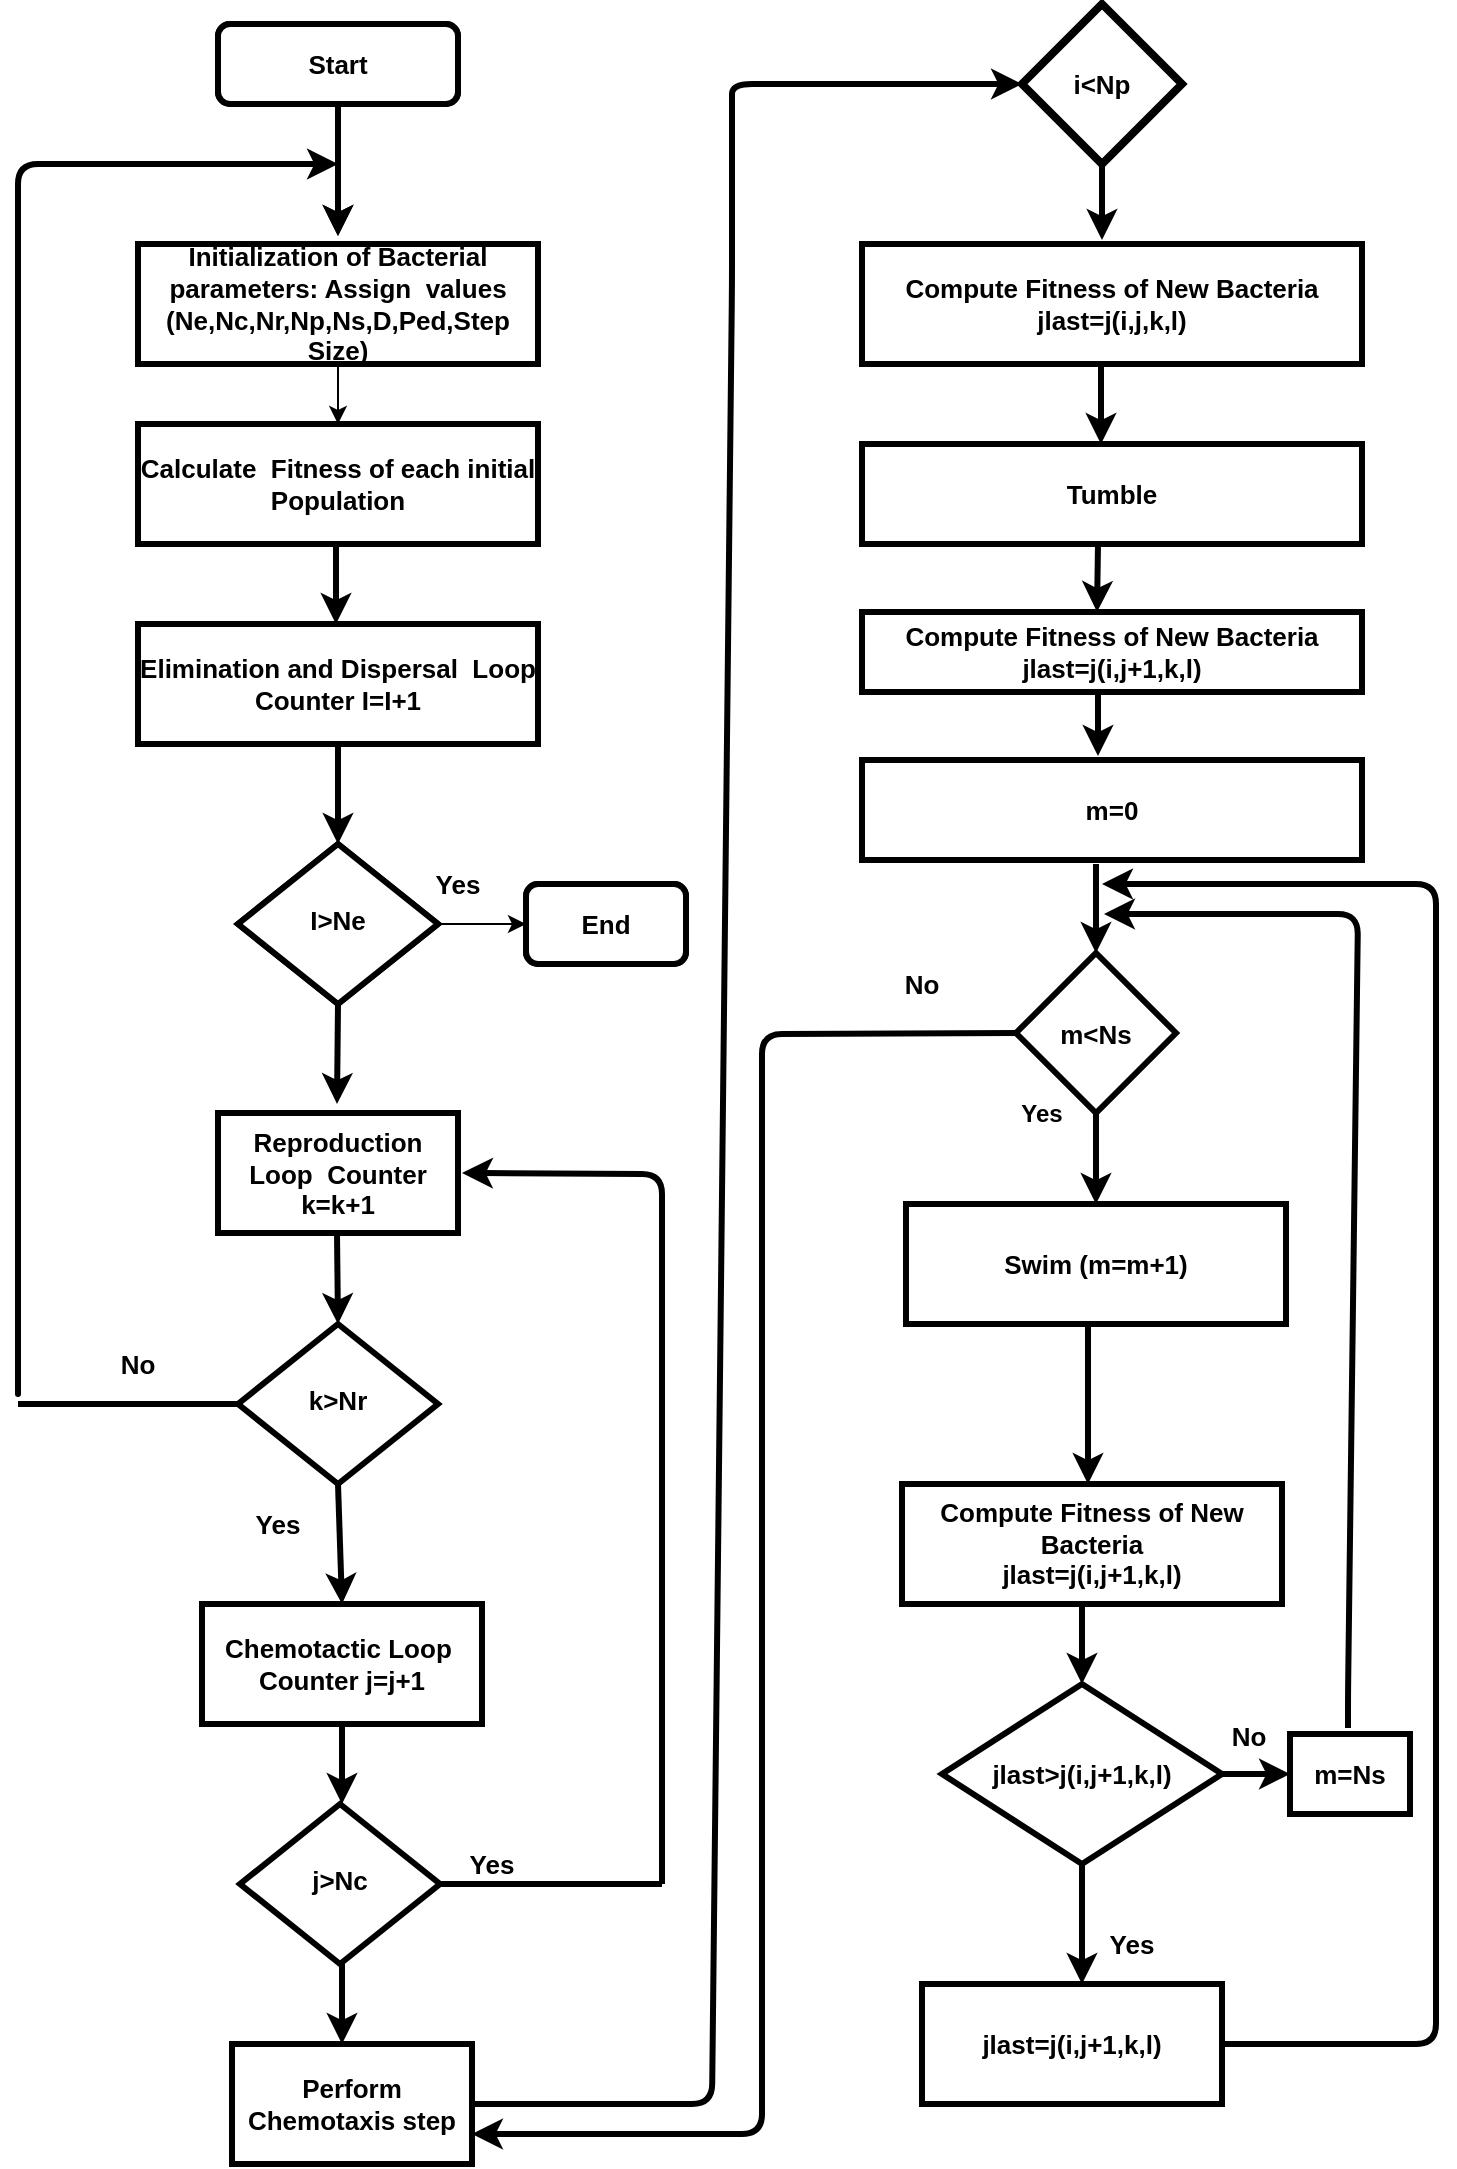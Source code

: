 <mxfile version="13.9.2" type="github"><diagram id="C5RBs43oDa-KdzZeNtuy" name="Page-1"><mxGraphModel dx="1323" dy="617" grid="1" gridSize="10" guides="1" tooltips="1" connect="1" arrows="1" fold="1" page="1" pageScale="1" pageWidth="827" pageHeight="1169" math="0" shadow="0"><root><mxCell id="WIyWlLk6GJQsqaUBKTNV-0"/><mxCell id="WIyWlLk6GJQsqaUBKTNV-1" parent="WIyWlLk6GJQsqaUBKTNV-0"/><mxCell id="tfYyAaMDnJZws7YWlqId-16" value="" style="endArrow=classic;html=1;strokeWidth=3;entryX=0.5;entryY=0;entryDx=0;entryDy=0;exitX=0.5;exitY=1;exitDx=0;exitDy=0;" parent="WIyWlLk6GJQsqaUBKTNV-1" edge="1" target="tfYyAaMDnJZws7YWlqId-9" source="tfYyAaMDnJZws7YWlqId-15"><mxGeometry width="50" height="50" relative="1" as="geometry"><mxPoint x="385" y="760" as="sourcePoint"/><mxPoint x="390" y="820" as="targetPoint"/></mxGeometry></mxCell><mxCell id="tfYyAaMDnJZws7YWlqId-42" value="" style="endArrow=classic;html=1;entryX=1;entryY=0.5;entryDx=0;entryDy=0;strokeWidth=3;" parent="WIyWlLk6GJQsqaUBKTNV-1" edge="1"><mxGeometry width="50" height="50" relative="1" as="geometry"><mxPoint x="550" y="960" as="sourcePoint"/><mxPoint x="450" y="604.5" as="targetPoint"/><Array as="points"><mxPoint x="550" y="605"/></Array></mxGeometry></mxCell><mxCell id="tfYyAaMDnJZws7YWlqId-50" value="&lt;b&gt;&lt;font style=&quot;font-size: 13px&quot;&gt;i&amp;lt;Np&lt;/font&gt;&lt;/b&gt;" style="rhombus;whiteSpace=wrap;html=1;strokeWidth=4;" parent="WIyWlLk6GJQsqaUBKTNV-1" vertex="1"><mxGeometry x="730" y="20" width="80" height="80" as="geometry"/></mxCell><mxCell id="tfYyAaMDnJZws7YWlqId-52" value="&lt;b&gt;&lt;font style=&quot;font-size: 13px&quot;&gt;Tumble&lt;/font&gt;&lt;/b&gt;" style="rounded=0;whiteSpace=wrap;html=1;strokeWidth=3;" parent="WIyWlLk6GJQsqaUBKTNV-1" vertex="1"><mxGeometry x="650" y="240" width="250" height="50" as="geometry"/></mxCell><mxCell id="tfYyAaMDnJZws7YWlqId-53" value="" style="endArrow=classic;html=1;strokeWidth=3;" parent="WIyWlLk6GJQsqaUBKTNV-1" edge="1"><mxGeometry width="50" height="50" relative="1" as="geometry"><mxPoint x="770" y="100" as="sourcePoint"/><mxPoint x="770" y="138" as="targetPoint"/></mxGeometry></mxCell><mxCell id="tfYyAaMDnJZws7YWlqId-54" value="" style="endArrow=classic;html=1;strokeWidth=3;" parent="WIyWlLk6GJQsqaUBKTNV-1" edge="1"><mxGeometry width="50" height="50" relative="1" as="geometry"><mxPoint x="769.5" y="190" as="sourcePoint"/><mxPoint x="769.5" y="240" as="targetPoint"/></mxGeometry></mxCell><mxCell id="tfYyAaMDnJZws7YWlqId-55" value="&lt;font style=&quot;font-size: 13px&quot;&gt;&lt;b&gt;Compute Fitness of New Bacteria&lt;br&gt;jlast=j(i,j,k,l)&lt;/b&gt;&lt;/font&gt;" style="rounded=0;whiteSpace=wrap;html=1;strokeWidth=3;" parent="WIyWlLk6GJQsqaUBKTNV-1" vertex="1"><mxGeometry x="650" y="140" width="250" height="60" as="geometry"/></mxCell><mxCell id="tfYyAaMDnJZws7YWlqId-56" value="&lt;b style=&quot;font-size: 13px&quot;&gt;Compute Fitness of New Bacteria&lt;br&gt;jlast=j(i,j+1,k,l)&lt;/b&gt;" style="rounded=0;whiteSpace=wrap;html=1;strokeWidth=3;" parent="WIyWlLk6GJQsqaUBKTNV-1" vertex="1"><mxGeometry x="670" y="760" width="190" height="60" as="geometry"/></mxCell><mxCell id="tfYyAaMDnJZws7YWlqId-99" value="" style="edgeStyle=orthogonalEdgeStyle;rounded=0;orthogonalLoop=1;jettySize=auto;html=1;strokeWidth=3;" parent="WIyWlLk6GJQsqaUBKTNV-1" edge="1"><mxGeometry relative="1" as="geometry"><mxPoint x="765" y="680" as="sourcePoint"/><mxPoint x="763" y="760" as="targetPoint"/><Array as="points"><mxPoint x="763" y="680"/></Array></mxGeometry></mxCell><mxCell id="tfYyAaMDnJZws7YWlqId-60" value="&lt;b&gt;&lt;font style=&quot;font-size: 13px&quot;&gt;Swim (m=m+1)&lt;/font&gt;&lt;/b&gt;" style="rounded=0;whiteSpace=wrap;html=1;strokeWidth=3;" parent="WIyWlLk6GJQsqaUBKTNV-1" vertex="1"><mxGeometry x="672" y="620" width="190" height="60" as="geometry"/></mxCell><mxCell id="tfYyAaMDnJZws7YWlqId-64" value="No" style="text;html=1;strokeColor=none;fillColor=none;align=center;verticalAlign=middle;whiteSpace=wrap;rounded=0;" parent="WIyWlLk6GJQsqaUBKTNV-1" vertex="1"><mxGeometry x="810" y="430" width="40" height="20" as="geometry"/></mxCell><mxCell id="tfYyAaMDnJZws7YWlqId-65" value="" style="endArrow=classic;html=1;entryX=0.5;entryY=0;entryDx=0;entryDy=0;strokeWidth=3;" parent="WIyWlLk6GJQsqaUBKTNV-1" target="tfYyAaMDnJZws7YWlqId-60" edge="1"><mxGeometry width="50" height="50" relative="1" as="geometry"><mxPoint x="767" y="575" as="sourcePoint"/><mxPoint x="640" y="420" as="targetPoint"/></mxGeometry></mxCell><mxCell id="tfYyAaMDnJZws7YWlqId-67" value="&lt;b&gt;Yes&lt;/b&gt;" style="text;html=1;strokeColor=none;fillColor=none;align=center;verticalAlign=middle;whiteSpace=wrap;rounded=0;" parent="WIyWlLk6GJQsqaUBKTNV-1" vertex="1"><mxGeometry x="720" y="565" width="40" height="20" as="geometry"/></mxCell><mxCell id="tfYyAaMDnJZws7YWlqId-68" value="&lt;b&gt;&lt;font style=&quot;font-size: 13px&quot;&gt;m&amp;lt;Ns&lt;/font&gt;&lt;/b&gt;" style="rhombus;whiteSpace=wrap;html=1;strokeWidth=3;" parent="WIyWlLk6GJQsqaUBKTNV-1" vertex="1"><mxGeometry x="727" y="494.5" width="80" height="80" as="geometry"/></mxCell><mxCell id="tfYyAaMDnJZws7YWlqId-69" value="" style="endArrow=classic;html=1;entryX=0.5;entryY=0;entryDx=0;entryDy=0;strokeWidth=3;" parent="WIyWlLk6GJQsqaUBKTNV-1" target="tfYyAaMDnJZws7YWlqId-68" edge="1"><mxGeometry width="50" height="50" relative="1" as="geometry"><mxPoint x="767" y="450" as="sourcePoint"/><mxPoint x="770" y="565" as="targetPoint"/></mxGeometry></mxCell><mxCell id="tfYyAaMDnJZws7YWlqId-72" value="&lt;span&gt;&lt;b&gt;&lt;font style=&quot;font-size: 13px&quot;&gt;jlast&amp;gt;j(i,j+1,k,l)&lt;/font&gt;&lt;/b&gt;&lt;/span&gt;" style="rhombus;whiteSpace=wrap;html=1;strokeWidth=3;" parent="WIyWlLk6GJQsqaUBKTNV-1" vertex="1"><mxGeometry x="690" y="860" width="140" height="90" as="geometry"/></mxCell><mxCell id="tfYyAaMDnJZws7YWlqId-75" value="" style="endArrow=classic;html=1;strokeWidth=3;" parent="WIyWlLk6GJQsqaUBKTNV-1" edge="1"><mxGeometry width="50" height="50" relative="1" as="geometry"><mxPoint x="760" y="820" as="sourcePoint"/><mxPoint x="760" y="860" as="targetPoint"/></mxGeometry></mxCell><mxCell id="tfYyAaMDnJZws7YWlqId-78" value="&lt;b&gt;&lt;font style=&quot;font-size: 13px&quot;&gt;m=Ns&lt;/font&gt;&lt;/b&gt;" style="rounded=0;whiteSpace=wrap;html=1;strokeWidth=3;" parent="WIyWlLk6GJQsqaUBKTNV-1" vertex="1"><mxGeometry x="864" y="885" width="60" height="40" as="geometry"/></mxCell><mxCell id="tfYyAaMDnJZws7YWlqId-81" value="&lt;span&gt;&lt;font style=&quot;font-size: 13px&quot;&gt;&lt;b&gt;jlast=j(i,j+1,k,l)&lt;/b&gt;&lt;/font&gt;&lt;/span&gt;" style="rounded=0;whiteSpace=wrap;html=1;strokeWidth=3;" parent="WIyWlLk6GJQsqaUBKTNV-1" vertex="1"><mxGeometry x="680" y="1010" width="150" height="60" as="geometry"/></mxCell><mxCell id="tfYyAaMDnJZws7YWlqId-83" value="" style="endArrow=classic;html=1;strokeWidth=3;" parent="WIyWlLk6GJQsqaUBKTNV-1" edge="1"><mxGeometry width="50" height="50" relative="1" as="geometry"><mxPoint x="830" y="1040" as="sourcePoint"/><mxPoint x="770" y="460" as="targetPoint"/><Array as="points"><mxPoint x="937" y="1040"/><mxPoint x="937" y="460"/><mxPoint x="877" y="460"/><mxPoint x="807" y="460"/><mxPoint x="850" y="460"/><mxPoint x="780" y="460"/></Array></mxGeometry></mxCell><mxCell id="tfYyAaMDnJZws7YWlqId-84" value="" style="endArrow=classic;html=1;strokeWidth=3;" parent="WIyWlLk6GJQsqaUBKTNV-1" edge="1"><mxGeometry width="50" height="50" relative="1" as="geometry"><mxPoint x="893" y="882" as="sourcePoint"/><mxPoint x="771" y="475" as="targetPoint"/><Array as="points"><mxPoint x="893" y="865"/><mxPoint x="898" y="475"/></Array></mxGeometry></mxCell><mxCell id="tfYyAaMDnJZws7YWlqId-89" value="&lt;b style=&quot;font-size: 13px&quot;&gt;Compute Fitness of New Bacteria&lt;br&gt;jlast=j(i,j+1,k,l)&lt;/b&gt;" style="rounded=0;whiteSpace=wrap;html=1;strokeWidth=3;" parent="WIyWlLk6GJQsqaUBKTNV-1" vertex="1"><mxGeometry x="650" y="324" width="250" height="40" as="geometry"/></mxCell><mxCell id="tfYyAaMDnJZws7YWlqId-93" value="&lt;b&gt;&lt;font style=&quot;font-size: 13px&quot;&gt;m=0&lt;/font&gt;&lt;/b&gt;" style="rounded=0;whiteSpace=wrap;html=1;strokeWidth=3;" parent="WIyWlLk6GJQsqaUBKTNV-1" vertex="1"><mxGeometry x="650" y="398" width="250" height="50" as="geometry"/></mxCell><mxCell id="tfYyAaMDnJZws7YWlqId-97" value="" style="endArrow=classic;html=1;exitX=1;exitY=0.5;exitDx=0;exitDy=0;strokeWidth=3;" parent="WIyWlLk6GJQsqaUBKTNV-1" edge="1"><mxGeometry width="50" height="50" relative="1" as="geometry"><mxPoint x="395" y="1070" as="sourcePoint"/><mxPoint x="730" y="60" as="targetPoint"/><Array as="points"><mxPoint x="575" y="1070"/><mxPoint x="585" y="160"/><mxPoint x="585" y="80"/><mxPoint x="585" y="60"/></Array></mxGeometry></mxCell><mxCell id="tfYyAaMDnJZws7YWlqId-98" value="" style="endArrow=classic;html=1;strokeWidth=3;" parent="WIyWlLk6GJQsqaUBKTNV-1" edge="1"><mxGeometry width="50" height="50" relative="1" as="geometry"><mxPoint x="768" y="290" as="sourcePoint"/><mxPoint x="767.5" y="324" as="targetPoint"/></mxGeometry></mxCell><mxCell id="tfYyAaMDnJZws7YWlqId-101" value="" style="endArrow=classic;html=1;strokeWidth=3;" parent="WIyWlLk6GJQsqaUBKTNV-1" edge="1"><mxGeometry width="50" height="50" relative="1" as="geometry"><mxPoint x="760" y="950" as="sourcePoint"/><mxPoint x="760" y="1010" as="targetPoint"/><Array as="points"/></mxGeometry></mxCell><mxCell id="tfYyAaMDnJZws7YWlqId-82" value="&lt;b&gt;&lt;font style=&quot;font-size: 13px&quot;&gt;No&lt;/font&gt;&lt;/b&gt;" style="text;html=1;strokeColor=none;fillColor=none;align=center;verticalAlign=middle;whiteSpace=wrap;rounded=0;" parent="WIyWlLk6GJQsqaUBKTNV-1" vertex="1"><mxGeometry x="820" y="876" width="47" height="20" as="geometry"/></mxCell><mxCell id="tfYyAaMDnJZws7YWlqId-103" value="" style="endArrow=classic;html=1;strokeWidth=3;" parent="WIyWlLk6GJQsqaUBKTNV-1" edge="1"><mxGeometry width="50" height="50" relative="1" as="geometry"><mxPoint x="830" y="905" as="sourcePoint"/><mxPoint x="864" y="905" as="targetPoint"/><Array as="points"/></mxGeometry></mxCell><mxCell id="tfYyAaMDnJZws7YWlqId-104" value="" style="endArrow=classic;html=1;strokeWidth=3;" parent="WIyWlLk6GJQsqaUBKTNV-1" edge="1"><mxGeometry width="50" height="50" relative="1" as="geometry"><mxPoint x="768" y="365" as="sourcePoint"/><mxPoint x="768" y="396" as="targetPoint"/><Array as="points"><mxPoint x="768" y="396"/></Array></mxGeometry></mxCell><mxCell id="tfYyAaMDnJZws7YWlqId-105" value="&lt;font style=&quot;font-size: 13px&quot;&gt;&lt;b&gt;Yes&lt;/b&gt;&lt;/font&gt;" style="text;html=1;strokeColor=none;fillColor=none;align=center;verticalAlign=middle;whiteSpace=wrap;rounded=0;" parent="WIyWlLk6GJQsqaUBKTNV-1" vertex="1"><mxGeometry x="765" y="980" width="40" height="20" as="geometry"/></mxCell><mxCell id="tfYyAaMDnJZws7YWlqId-106" value="" style="endArrow=classic;html=1;exitX=0;exitY=0.5;exitDx=0;exitDy=0;entryX=1;entryY=0.75;entryDx=0;entryDy=0;strokeWidth=3;" parent="WIyWlLk6GJQsqaUBKTNV-1" source="tfYyAaMDnJZws7YWlqId-68" target="tfYyAaMDnJZws7YWlqId-95" edge="1"><mxGeometry width="50" height="50" relative="1" as="geometry"><mxPoint x="670" y="760" as="sourcePoint"/><mxPoint x="720" y="710" as="targetPoint"/><Array as="points"><mxPoint x="600" y="535"/><mxPoint x="600" y="1085"/></Array></mxGeometry></mxCell><mxCell id="tfYyAaMDnJZws7YWlqId-107" value="&lt;b&gt;&lt;font style=&quot;font-size: 13px&quot;&gt;No&lt;/font&gt;&lt;/b&gt;" style="text;html=1;strokeColor=none;fillColor=none;align=center;verticalAlign=middle;whiteSpace=wrap;rounded=0;" parent="WIyWlLk6GJQsqaUBKTNV-1" vertex="1"><mxGeometry x="660" y="500" width="40" height="20" as="geometry"/></mxCell><mxCell id="y1z4_m4fHBBZxMNMTQE3-39" value="" style="group" vertex="1" connectable="0" parent="WIyWlLk6GJQsqaUBKTNV-1"><mxGeometry x="228" y="30" width="334" height="760" as="geometry"/></mxCell><mxCell id="WIyWlLk6GJQsqaUBKTNV-3" value="&lt;font style=&quot;font-size: 13px&quot;&gt;&lt;b&gt;Start&lt;/b&gt;&lt;/font&gt;" style="rounded=1;whiteSpace=wrap;html=1;fontSize=12;glass=0;strokeWidth=3;shadow=0;" parent="y1z4_m4fHBBZxMNMTQE3-39" vertex="1"><mxGeometry x="100" width="120" height="40" as="geometry"/></mxCell><mxCell id="WIyWlLk6GJQsqaUBKTNV-10" value="&lt;font style=&quot;font-size: 13px&quot;&gt;&lt;b&gt;I&amp;gt;Ne&lt;/b&gt;&lt;/font&gt;" style="rhombus;whiteSpace=wrap;html=1;shadow=0;fontFamily=Helvetica;fontSize=12;align=center;strokeWidth=3;spacing=6;spacingTop=-4;" parent="y1z4_m4fHBBZxMNMTQE3-39" vertex="1"><mxGeometry x="110" y="410" width="100" height="80" as="geometry"/></mxCell><mxCell id="WIyWlLk6GJQsqaUBKTNV-12" value="&lt;font style=&quot;font-size: 13px&quot;&gt;&lt;b&gt;End&lt;/b&gt;&lt;/font&gt;" style="rounded=1;whiteSpace=wrap;html=1;fontSize=12;glass=0;strokeWidth=3;shadow=0;" parent="y1z4_m4fHBBZxMNMTQE3-39" vertex="1"><mxGeometry x="254" y="430" width="80" height="40" as="geometry"/></mxCell><mxCell id="tfYyAaMDnJZws7YWlqId-1" value="" style="endArrow=classic;html=1;entryX=0.5;entryY=0;entryDx=0;entryDy=0;" parent="y1z4_m4fHBBZxMNMTQE3-39" source="tfYyAaMDnJZws7YWlqId-3" edge="1"><mxGeometry width="50" height="50" relative="1" as="geometry"><mxPoint x="270" y="240" as="sourcePoint"/><mxPoint x="100" y="150" as="targetPoint"/></mxGeometry></mxCell><mxCell id="tfYyAaMDnJZws7YWlqId-2" value="&lt;b&gt;&lt;font style=&quot;font-size: 13px&quot;&gt;Calculate&amp;nbsp; Fitness of each initial Population&lt;/font&gt;&lt;/b&gt;" style="rounded=0;whiteSpace=wrap;html=1;strokeWidth=3;" parent="y1z4_m4fHBBZxMNMTQE3-39" vertex="1"><mxGeometry x="60" y="200" width="200" height="60" as="geometry"/></mxCell><mxCell id="tfYyAaMDnJZws7YWlqId-4" value="" style="edgeStyle=orthogonalEdgeStyle;rounded=0;orthogonalLoop=1;jettySize=auto;html=1;" parent="y1z4_m4fHBBZxMNMTQE3-39" edge="1"><mxGeometry relative="1" as="geometry"><mxPoint x="210" y="160" as="sourcePoint"/><mxPoint x="160" y="200" as="targetPoint"/><Array as="points"><mxPoint x="210" y="165"/><mxPoint x="160" y="165"/><mxPoint x="160" y="200"/></Array></mxGeometry></mxCell><mxCell id="tfYyAaMDnJZws7YWlqId-3" value="&lt;font style=&quot;font-size: 13px&quot;&gt;&lt;b&gt;Initialization of Bacterial parameters: Assign&amp;nbsp; values (Ne,Nc,Nr,Np,Ns,D,Ped,Step Size)&lt;/b&gt;&lt;/font&gt;" style="rounded=0;whiteSpace=wrap;html=1;strokeWidth=3;" parent="y1z4_m4fHBBZxMNMTQE3-39" vertex="1"><mxGeometry x="60" y="110" width="200" height="60" as="geometry"/></mxCell><mxCell id="tfYyAaMDnJZws7YWlqId-6" value="" style="endArrow=classic;html=1;strokeWidth=3;" parent="y1z4_m4fHBBZxMNMTQE3-39" edge="1"><mxGeometry width="50" height="50" relative="1" as="geometry"><mxPoint x="159" y="260" as="sourcePoint"/><mxPoint x="159" y="300" as="targetPoint"/><Array as="points"><mxPoint x="159" y="280"/></Array></mxGeometry></mxCell><mxCell id="tfYyAaMDnJZws7YWlqId-7" value="&lt;font style=&quot;font-size: 13px&quot;&gt;&lt;b&gt;Elimination and Dispersal&amp;nbsp; Loop Counter I=I+1&lt;/b&gt;&lt;/font&gt;" style="rounded=0;whiteSpace=wrap;html=1;strokeWidth=3;" parent="y1z4_m4fHBBZxMNMTQE3-39" vertex="1"><mxGeometry x="60" y="300" width="200" height="60" as="geometry"/></mxCell><mxCell id="tfYyAaMDnJZws7YWlqId-8" value="&lt;font style=&quot;font-size: 13px&quot;&gt;&lt;b&gt;Reproduction Loop&amp;nbsp; Counter k=k+1&lt;/b&gt;&lt;/font&gt;" style="rounded=0;whiteSpace=wrap;html=1;strokeWidth=3;" parent="y1z4_m4fHBBZxMNMTQE3-39" vertex="1"><mxGeometry x="100" y="544.5" width="120" height="60" as="geometry"/></mxCell><mxCell id="tfYyAaMDnJZws7YWlqId-10" value="" style="endArrow=classic;html=1;entryX=0.5;entryY=0;entryDx=0;entryDy=0;strokeWidth=3;" parent="y1z4_m4fHBBZxMNMTQE3-39" target="WIyWlLk6GJQsqaUBKTNV-10" edge="1"><mxGeometry width="50" height="50" relative="1" as="geometry"><mxPoint x="160" y="360" as="sourcePoint"/><mxPoint x="210" y="360" as="targetPoint"/><Array as="points"><mxPoint x="160" y="360"/><mxPoint x="160" y="380"/></Array></mxGeometry></mxCell><mxCell id="tfYyAaMDnJZws7YWlqId-12" value="" style="endArrow=classic;html=1;strokeWidth=3;" parent="y1z4_m4fHBBZxMNMTQE3-39" edge="1"><mxGeometry width="50" height="50" relative="1" as="geometry"><mxPoint x="160" y="490" as="sourcePoint"/><mxPoint x="159.5" y="540" as="targetPoint"/></mxGeometry></mxCell><mxCell id="tfYyAaMDnJZws7YWlqId-14" value="" style="endArrow=classic;html=1;strokeWidth=3;" parent="y1z4_m4fHBBZxMNMTQE3-39" edge="1"><mxGeometry width="50" height="50" relative="1" as="geometry"><mxPoint x="159.5" y="604.5" as="sourcePoint"/><mxPoint x="160" y="650" as="targetPoint"/></mxGeometry></mxCell><mxCell id="tfYyAaMDnJZws7YWlqId-15" value="&lt;font style=&quot;font-size: 13px&quot;&gt;&lt;b&gt;k&amp;gt;Nr&lt;/b&gt;&lt;/font&gt;" style="rhombus;whiteSpace=wrap;html=1;shadow=0;fontFamily=Helvetica;fontSize=12;align=center;strokeWidth=3;spacing=6;spacingTop=-4;" parent="y1z4_m4fHBBZxMNMTQE3-39" vertex="1"><mxGeometry x="110" y="650" width="100" height="80" as="geometry"/></mxCell><mxCell id="tfYyAaMDnJZws7YWlqId-19" value="&lt;font style=&quot;font-size: 13px&quot;&gt;&lt;b&gt;Yes&lt;/b&gt;&lt;/font&gt;" style="text;html=1;strokeColor=none;fillColor=none;align=center;verticalAlign=middle;whiteSpace=wrap;rounded=0;" parent="y1z4_m4fHBBZxMNMTQE3-39" vertex="1"><mxGeometry x="110" y="740" width="40" height="20" as="geometry"/></mxCell><mxCell id="tfYyAaMDnJZws7YWlqId-23" value="&lt;b&gt;&lt;font style=&quot;font-size: 13px&quot;&gt;No&lt;/font&gt;&lt;/b&gt;" style="text;html=1;strokeColor=none;fillColor=none;align=center;verticalAlign=middle;whiteSpace=wrap;rounded=0;" parent="y1z4_m4fHBBZxMNMTQE3-39" vertex="1"><mxGeometry x="40" y="660" width="40" height="20" as="geometry"/></mxCell><mxCell id="tfYyAaMDnJZws7YWlqId-26" value="" style="endArrow=classic;html=1;entryX=0;entryY=0.5;entryDx=0;entryDy=0;exitX=1;exitY=0.5;exitDx=0;exitDy=0;" parent="y1z4_m4fHBBZxMNMTQE3-39" source="WIyWlLk6GJQsqaUBKTNV-10" target="WIyWlLk6GJQsqaUBKTNV-12" edge="1"><mxGeometry width="50" height="50" relative="1" as="geometry"><mxPoint x="190" y="449.5" as="sourcePoint"/><mxPoint x="110" y="449.5" as="targetPoint"/><Array as="points"/></mxGeometry></mxCell><mxCell id="tfYyAaMDnJZws7YWlqId-32" value="" style="endArrow=classic;html=1;strokeWidth=3;" parent="y1z4_m4fHBBZxMNMTQE3-39" edge="1"><mxGeometry width="50" height="50" relative="1" as="geometry"><mxPoint y="120" as="sourcePoint"/><mxPoint x="160" y="70" as="targetPoint"/><Array as="points"><mxPoint y="690"/><mxPoint y="120"/><mxPoint y="70"/><mxPoint x="80" y="70"/></Array></mxGeometry></mxCell><mxCell id="tfYyAaMDnJZws7YWlqId-33" value="" style="endArrow=none;html=1;entryX=0;entryY=0.5;entryDx=0;entryDy=0;strokeWidth=3;" parent="y1z4_m4fHBBZxMNMTQE3-39" target="tfYyAaMDnJZws7YWlqId-15" edge="1"><mxGeometry width="50" height="50" relative="1" as="geometry"><mxPoint y="690" as="sourcePoint"/><mxPoint x="140" y="750" as="targetPoint"/><Array as="points"><mxPoint x="10" y="690"/><mxPoint x="20" y="690"/><mxPoint x="30" y="690"/></Array></mxGeometry></mxCell><mxCell id="tfYyAaMDnJZws7YWlqId-35" value="" style="endArrow=classic;html=1;exitX=0.5;exitY=1;exitDx=0;exitDy=0;strokeWidth=3;" parent="y1z4_m4fHBBZxMNMTQE3-39" source="WIyWlLk6GJQsqaUBKTNV-3" edge="1"><mxGeometry width="50" height="50" relative="1" as="geometry"><mxPoint x="90" y="40" as="sourcePoint"/><mxPoint x="160" y="106" as="targetPoint"/></mxGeometry></mxCell><mxCell id="tfYyAaMDnJZws7YWlqId-39" value="&lt;font style=&quot;font-size: 13px&quot;&gt;&lt;b&gt;Yes&lt;/b&gt;&lt;/font&gt;" style="text;html=1;strokeColor=none;fillColor=none;align=center;verticalAlign=middle;whiteSpace=wrap;rounded=0;" parent="y1z4_m4fHBBZxMNMTQE3-39" vertex="1"><mxGeometry x="200" y="420" width="40" height="20" as="geometry"/></mxCell><mxCell id="y1z4_m4fHBBZxMNMTQE3-24" value="" style="endArrow=classic;html=1;exitX=0.5;exitY=1;exitDx=0;exitDy=0;strokeWidth=3;" edge="1" source="y1z4_m4fHBBZxMNMTQE3-25" parent="y1z4_m4fHBBZxMNMTQE3-39"><mxGeometry width="50" height="50" relative="1" as="geometry"><mxPoint x="90" y="40" as="sourcePoint"/><mxPoint x="160" y="106" as="targetPoint"/></mxGeometry></mxCell><mxCell id="y1z4_m4fHBBZxMNMTQE3-25" value="&lt;font style=&quot;font-size: 13px&quot;&gt;&lt;b&gt;Start&lt;/b&gt;&lt;/font&gt;" style="rounded=1;whiteSpace=wrap;html=1;fontSize=12;glass=0;strokeWidth=3;shadow=0;" vertex="1" parent="y1z4_m4fHBBZxMNMTQE3-39"><mxGeometry x="100" width="120" height="40" as="geometry"/></mxCell><mxCell id="y1z4_m4fHBBZxMNMTQE3-26" value="&lt;font style=&quot;font-size: 13px&quot;&gt;&lt;b&gt;Initialization of Bacterial parameters: Assign&amp;nbsp; values (Ne,Nc,Nr,Np,Ns,D,Ped,Step Size)&lt;/b&gt;&lt;/font&gt;" style="rounded=0;whiteSpace=wrap;html=1;strokeWidth=3;" vertex="1" parent="y1z4_m4fHBBZxMNMTQE3-39"><mxGeometry x="60" y="110" width="200" height="60" as="geometry"/></mxCell><mxCell id="y1z4_m4fHBBZxMNMTQE3-27" value="&lt;b&gt;&lt;font style=&quot;font-size: 13px&quot;&gt;Calculate&amp;nbsp; Fitness of each initial Population&lt;/font&gt;&lt;/b&gt;" style="rounded=0;whiteSpace=wrap;html=1;strokeWidth=3;" vertex="1" parent="y1z4_m4fHBBZxMNMTQE3-39"><mxGeometry x="60" y="200" width="200" height="60" as="geometry"/></mxCell><mxCell id="y1z4_m4fHBBZxMNMTQE3-28" value="&lt;font style=&quot;font-size: 13px&quot;&gt;&lt;b&gt;Elimination and Dispersal&amp;nbsp; Loop Counter I=I+1&lt;/b&gt;&lt;/font&gt;" style="rounded=0;whiteSpace=wrap;html=1;strokeWidth=3;" vertex="1" parent="y1z4_m4fHBBZxMNMTQE3-39"><mxGeometry x="60" y="300" width="200" height="60" as="geometry"/></mxCell><mxCell id="y1z4_m4fHBBZxMNMTQE3-29" value="&lt;font style=&quot;font-size: 13px&quot;&gt;&lt;b&gt;I&amp;gt;Ne&lt;/b&gt;&lt;/font&gt;" style="rhombus;whiteSpace=wrap;html=1;shadow=0;fontFamily=Helvetica;fontSize=12;align=center;strokeWidth=3;spacing=6;spacingTop=-4;" vertex="1" parent="y1z4_m4fHBBZxMNMTQE3-39"><mxGeometry x="110" y="410" width="100" height="80" as="geometry"/></mxCell><mxCell id="y1z4_m4fHBBZxMNMTQE3-30" value="&lt;font style=&quot;font-size: 13px&quot;&gt;&lt;b&gt;End&lt;/b&gt;&lt;/font&gt;" style="rounded=1;whiteSpace=wrap;html=1;fontSize=12;glass=0;strokeWidth=3;shadow=0;" vertex="1" parent="y1z4_m4fHBBZxMNMTQE3-39"><mxGeometry x="254" y="430" width="80" height="40" as="geometry"/></mxCell><mxCell id="y1z4_m4fHBBZxMNMTQE3-31" value="&lt;font style=&quot;font-size: 13px&quot;&gt;&lt;b&gt;Reproduction Loop&amp;nbsp; Counter k=k+1&lt;/b&gt;&lt;/font&gt;" style="rounded=0;whiteSpace=wrap;html=1;strokeWidth=3;" vertex="1" parent="y1z4_m4fHBBZxMNMTQE3-39"><mxGeometry x="100" y="544.5" width="120" height="60" as="geometry"/></mxCell><mxCell id="tfYyAaMDnJZws7YWlqId-9" value="&lt;font style=&quot;font-size: 13px&quot;&gt;&lt;b&gt;Chemotactic Loop&amp;nbsp; Counter j=j+1&lt;/b&gt;&lt;/font&gt;" style="rounded=0;whiteSpace=wrap;html=1;strokeWidth=3;" parent="WIyWlLk6GJQsqaUBKTNV-1" vertex="1"><mxGeometry x="320" y="820" width="140" height="60" as="geometry"/></mxCell><mxCell id="tfYyAaMDnJZws7YWlqId-41" value="&lt;font style=&quot;font-size: 13px&quot;&gt;&lt;b&gt;j&amp;gt;Nc&lt;/b&gt;&lt;/font&gt;" style="rhombus;whiteSpace=wrap;html=1;shadow=0;fontFamily=Helvetica;fontSize=12;align=center;strokeWidth=3;spacing=6;spacingTop=-4;" parent="WIyWlLk6GJQsqaUBKTNV-1" vertex="1"><mxGeometry x="339" y="920" width="100" height="80" as="geometry"/></mxCell><mxCell id="tfYyAaMDnJZws7YWlqId-43" value="" style="endArrow=classic;html=1;strokeWidth=3;" parent="WIyWlLk6GJQsqaUBKTNV-1" edge="1"><mxGeometry x="320" y="820" width="50" height="50" as="geometry"><mxPoint x="390" y="880" as="sourcePoint"/><mxPoint x="390" y="920" as="targetPoint"/></mxGeometry></mxCell><mxCell id="tfYyAaMDnJZws7YWlqId-44" value="" style="endArrow=none;html=1;exitX=1;exitY=0.5;exitDx=0;exitDy=0;strokeWidth=3;" parent="WIyWlLk6GJQsqaUBKTNV-1" source="tfYyAaMDnJZws7YWlqId-41" edge="1"><mxGeometry x="320" y="820" width="50" height="50" as="geometry"><mxPoint x="392" y="970" as="sourcePoint"/><mxPoint x="550" y="960" as="targetPoint"/></mxGeometry></mxCell><mxCell id="tfYyAaMDnJZws7YWlqId-46" value="&lt;font style=&quot;font-size: 13px&quot;&gt;&lt;b&gt;Yes&lt;/b&gt;&lt;/font&gt;" style="text;html=1;strokeColor=none;fillColor=none;align=center;verticalAlign=middle;whiteSpace=wrap;rounded=0;" parent="WIyWlLk6GJQsqaUBKTNV-1" vertex="1"><mxGeometry x="445" y="940" width="40" height="20" as="geometry"/></mxCell><mxCell id="tfYyAaMDnJZws7YWlqId-95" value="&lt;b&gt;&lt;font style=&quot;font-size: 13px&quot;&gt;Perform Chemotaxis step&lt;/font&gt;&lt;/b&gt;" style="rounded=0;whiteSpace=wrap;html=1;strokeWidth=3;" parent="WIyWlLk6GJQsqaUBKTNV-1" vertex="1"><mxGeometry x="335" y="1040" width="120" height="60" as="geometry"/></mxCell><mxCell id="tfYyAaMDnJZws7YWlqId-96" value="" style="endArrow=classic;html=1;strokeWidth=3;" parent="WIyWlLk6GJQsqaUBKTNV-1" edge="1"><mxGeometry x="323" y="820" width="50" height="50" as="geometry"><mxPoint x="390" y="1000" as="sourcePoint"/><mxPoint x="390" y="1040" as="targetPoint"/></mxGeometry></mxCell></root></mxGraphModel></diagram></mxfile>